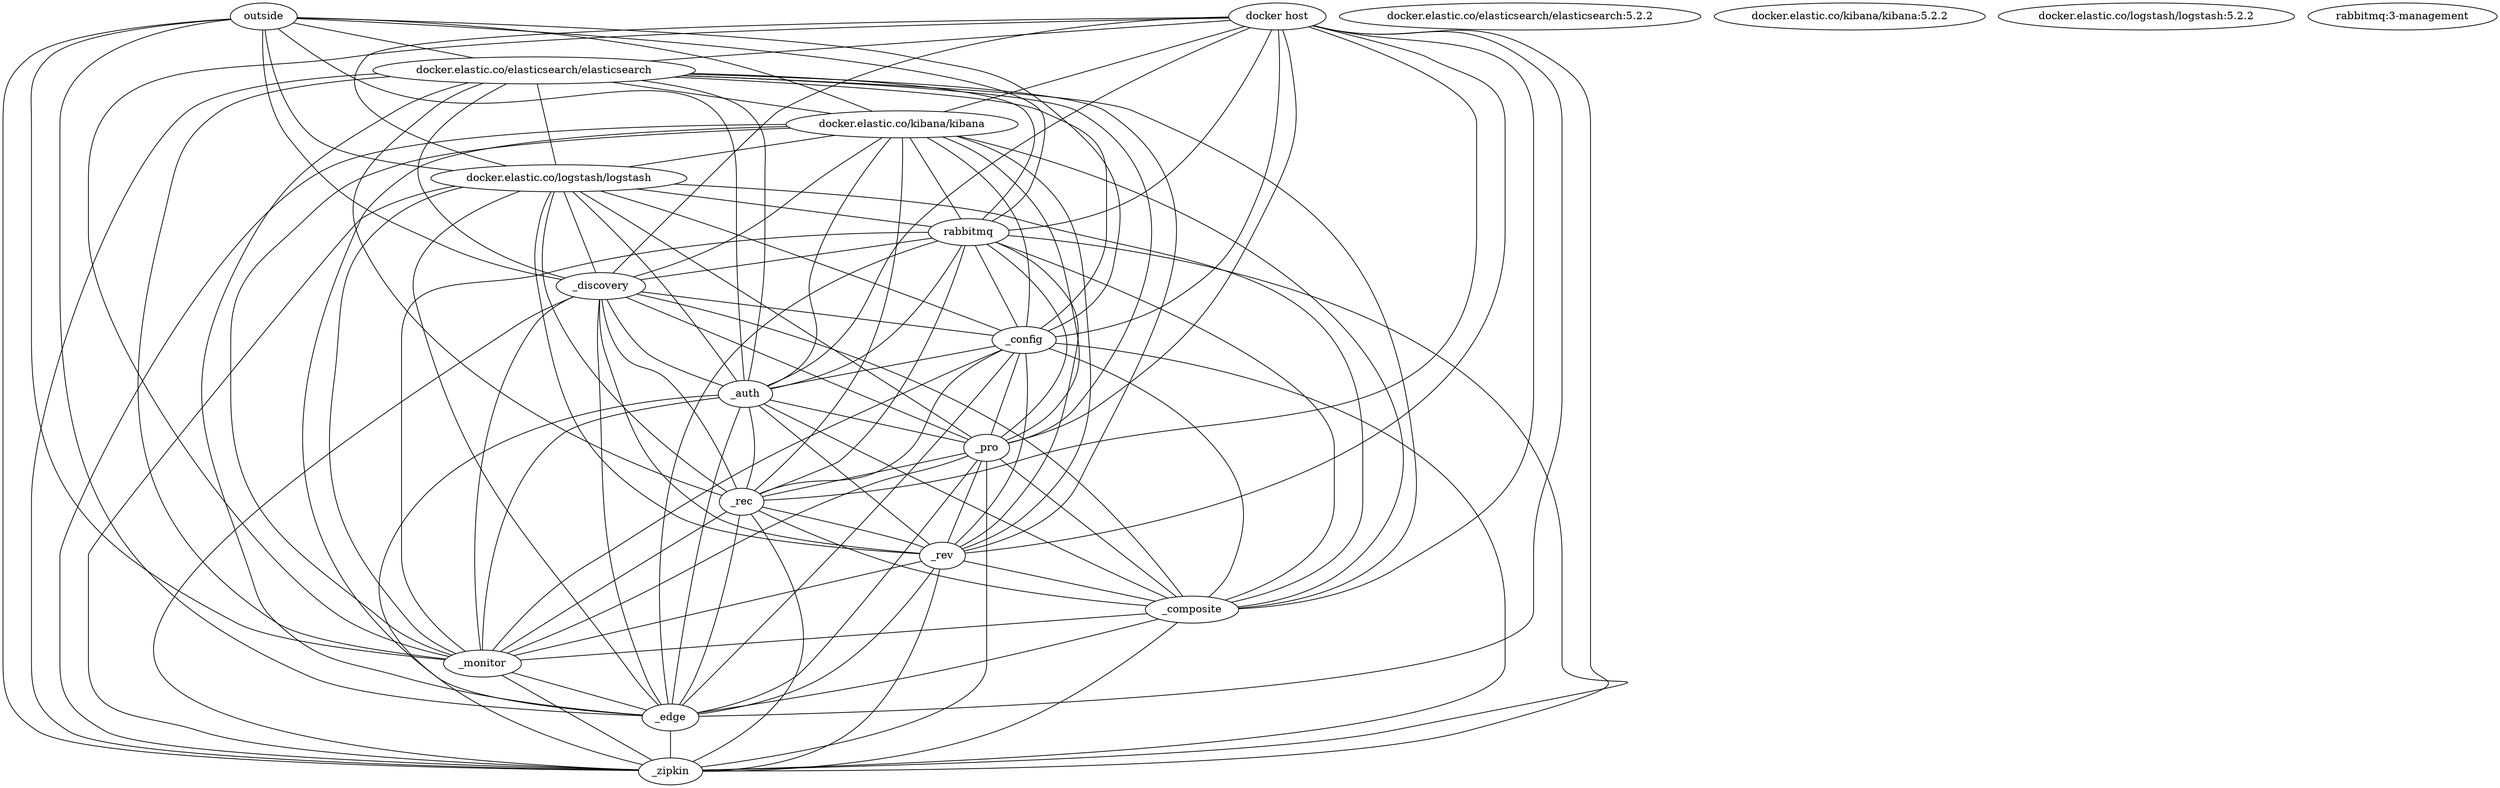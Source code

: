 // Topology Graph
graph {
	outside
	"docker host"
	"docker.elastic.co/elasticsearch/elasticsearch:5.2.2"
	"docker.elastic.co/kibana/kibana:5.2.2"
	"docker.elastic.co/logstash/logstash:5.2.2"
	"rabbitmq:3-management"
	_discovery
	_config
	_auth
	_pro
	_rec
	_rev
	_composite
	_monitor
	_edge
	_zipkin
	outside -- "docker.elastic.co/elasticsearch/elasticsearch":"5.2.2" [contstraint=false]
	outside -- "docker.elastic.co/kibana/kibana":"5.2.2" [contstraint=false]
	outside -- "docker.elastic.co/logstash/logstash":"5.2.2" [contstraint=false]
	outside -- rabbitmq:"3-management" [contstraint=false]
	outside -- _discovery [contstraint=false]
	outside -- _config [contstraint=false]
	outside -- _auth [contstraint=false]
	outside -- _monitor [contstraint=false]
	outside -- _edge [contstraint=false]
	outside -- _zipkin [contstraint=false]
	"docker host" -- "docker.elastic.co/elasticsearch/elasticsearch":"5.2.2" [contstraint=false]
	"docker host" -- "docker.elastic.co/kibana/kibana":"5.2.2" [contstraint=false]
	"docker host" -- "docker.elastic.co/logstash/logstash":"5.2.2" [contstraint=false]
	"docker host" -- rabbitmq:"3-management" [contstraint=false]
	"docker host" -- _discovery [contstraint=false]
	"docker host" -- _config [contstraint=false]
	"docker host" -- _auth [contstraint=false]
	"docker host" -- _pro [contstraint=false]
	"docker host" -- _rec [contstraint=false]
	"docker host" -- _rev [contstraint=false]
	"docker host" -- _composite [contstraint=false]
	"docker host" -- _monitor [contstraint=false]
	"docker host" -- _edge [contstraint=false]
	"docker host" -- _zipkin [contstraint=false]
	"docker.elastic.co/elasticsearch/elasticsearch":"5.2.2" -- "docker.elastic.co/kibana/kibana":"5.2.2" [contstraint=false]
	"docker.elastic.co/elasticsearch/elasticsearch":"5.2.2" -- "docker.elastic.co/logstash/logstash":"5.2.2" [contstraint=false]
	"docker.elastic.co/elasticsearch/elasticsearch":"5.2.2" -- rabbitmq:"3-management" [contstraint=false]
	"docker.elastic.co/elasticsearch/elasticsearch":"5.2.2" -- _discovery [contstraint=false]
	"docker.elastic.co/elasticsearch/elasticsearch":"5.2.2" -- _config [contstraint=false]
	"docker.elastic.co/elasticsearch/elasticsearch":"5.2.2" -- _auth [contstraint=false]
	"docker.elastic.co/elasticsearch/elasticsearch":"5.2.2" -- _pro [contstraint=false]
	"docker.elastic.co/elasticsearch/elasticsearch":"5.2.2" -- _rec [contstraint=false]
	"docker.elastic.co/elasticsearch/elasticsearch":"5.2.2" -- _rev [contstraint=false]
	"docker.elastic.co/elasticsearch/elasticsearch":"5.2.2" -- _composite [contstraint=false]
	"docker.elastic.co/elasticsearch/elasticsearch":"5.2.2" -- _monitor [contstraint=false]
	"docker.elastic.co/elasticsearch/elasticsearch":"5.2.2" -- _edge [contstraint=false]
	"docker.elastic.co/elasticsearch/elasticsearch":"5.2.2" -- _zipkin [contstraint=false]
	"docker.elastic.co/kibana/kibana":"5.2.2" -- "docker.elastic.co/logstash/logstash":"5.2.2" [contstraint=false]
	"docker.elastic.co/kibana/kibana":"5.2.2" -- rabbitmq:"3-management" [contstraint=false]
	"docker.elastic.co/kibana/kibana":"5.2.2" -- _discovery [contstraint=false]
	"docker.elastic.co/kibana/kibana":"5.2.2" -- _config [contstraint=false]
	"docker.elastic.co/kibana/kibana":"5.2.2" -- _auth [contstraint=false]
	"docker.elastic.co/kibana/kibana":"5.2.2" -- _pro [contstraint=false]
	"docker.elastic.co/kibana/kibana":"5.2.2" -- _rec [contstraint=false]
	"docker.elastic.co/kibana/kibana":"5.2.2" -- _rev [contstraint=false]
	"docker.elastic.co/kibana/kibana":"5.2.2" -- _composite [contstraint=false]
	"docker.elastic.co/kibana/kibana":"5.2.2" -- _monitor [contstraint=false]
	"docker.elastic.co/kibana/kibana":"5.2.2" -- _edge [contstraint=false]
	"docker.elastic.co/kibana/kibana":"5.2.2" -- _zipkin [contstraint=false]
	"docker.elastic.co/logstash/logstash":"5.2.2" -- rabbitmq:"3-management" [contstraint=false]
	"docker.elastic.co/logstash/logstash":"5.2.2" -- _discovery [contstraint=false]
	"docker.elastic.co/logstash/logstash":"5.2.2" -- _config [contstraint=false]
	"docker.elastic.co/logstash/logstash":"5.2.2" -- _auth [contstraint=false]
	"docker.elastic.co/logstash/logstash":"5.2.2" -- _pro [contstraint=false]
	"docker.elastic.co/logstash/logstash":"5.2.2" -- _rec [contstraint=false]
	"docker.elastic.co/logstash/logstash":"5.2.2" -- _rev [contstraint=false]
	"docker.elastic.co/logstash/logstash":"5.2.2" -- _composite [contstraint=false]
	"docker.elastic.co/logstash/logstash":"5.2.2" -- _monitor [contstraint=false]
	"docker.elastic.co/logstash/logstash":"5.2.2" -- _edge [contstraint=false]
	"docker.elastic.co/logstash/logstash":"5.2.2" -- _zipkin [contstraint=false]
	rabbitmq:"3-management" -- _discovery [contstraint=false]
	rabbitmq:"3-management" -- _config [contstraint=false]
	rabbitmq:"3-management" -- _auth [contstraint=false]
	rabbitmq:"3-management" -- _pro [contstraint=false]
	rabbitmq:"3-management" -- _rec [contstraint=false]
	rabbitmq:"3-management" -- _rev [contstraint=false]
	rabbitmq:"3-management" -- _composite [contstraint=false]
	rabbitmq:"3-management" -- _monitor [contstraint=false]
	rabbitmq:"3-management" -- _edge [contstraint=false]
	rabbitmq:"3-management" -- _zipkin [contstraint=false]
	_discovery -- _config [contstraint=false]
	_discovery -- _auth [contstraint=false]
	_discovery -- _pro [contstraint=false]
	_discovery -- _rec [contstraint=false]
	_discovery -- _rev [contstraint=false]
	_discovery -- _composite [contstraint=false]
	_discovery -- _monitor [contstraint=false]
	_discovery -- _edge [contstraint=false]
	_discovery -- _zipkin [contstraint=false]
	_config -- _auth [contstraint=false]
	_config -- _pro [contstraint=false]
	_config -- _rec [contstraint=false]
	_config -- _rev [contstraint=false]
	_config -- _composite [contstraint=false]
	_config -- _monitor [contstraint=false]
	_config -- _edge [contstraint=false]
	_config -- _zipkin [contstraint=false]
	_auth -- _pro [contstraint=false]
	_auth -- _rec [contstraint=false]
	_auth -- _rev [contstraint=false]
	_auth -- _composite [contstraint=false]
	_auth -- _monitor [contstraint=false]
	_auth -- _edge [contstraint=false]
	_auth -- _zipkin [contstraint=false]
	_pro -- _rec [contstraint=false]
	_pro -- _rev [contstraint=false]
	_pro -- _composite [contstraint=false]
	_pro -- _monitor [contstraint=false]
	_pro -- _edge [contstraint=false]
	_pro -- _zipkin [contstraint=false]
	_rec -- _rev [contstraint=false]
	_rec -- _composite [contstraint=false]
	_rec -- _monitor [contstraint=false]
	_rec -- _edge [contstraint=false]
	_rec -- _zipkin [contstraint=false]
	_rev -- _composite [contstraint=false]
	_rev -- _monitor [contstraint=false]
	_rev -- _edge [contstraint=false]
	_rev -- _zipkin [contstraint=false]
	_composite -- _monitor [contstraint=false]
	_composite -- _edge [contstraint=false]
	_composite -- _zipkin [contstraint=false]
	_monitor -- _edge [contstraint=false]
	_monitor -- _zipkin [contstraint=false]
	_edge -- _zipkin [contstraint=false]
}
